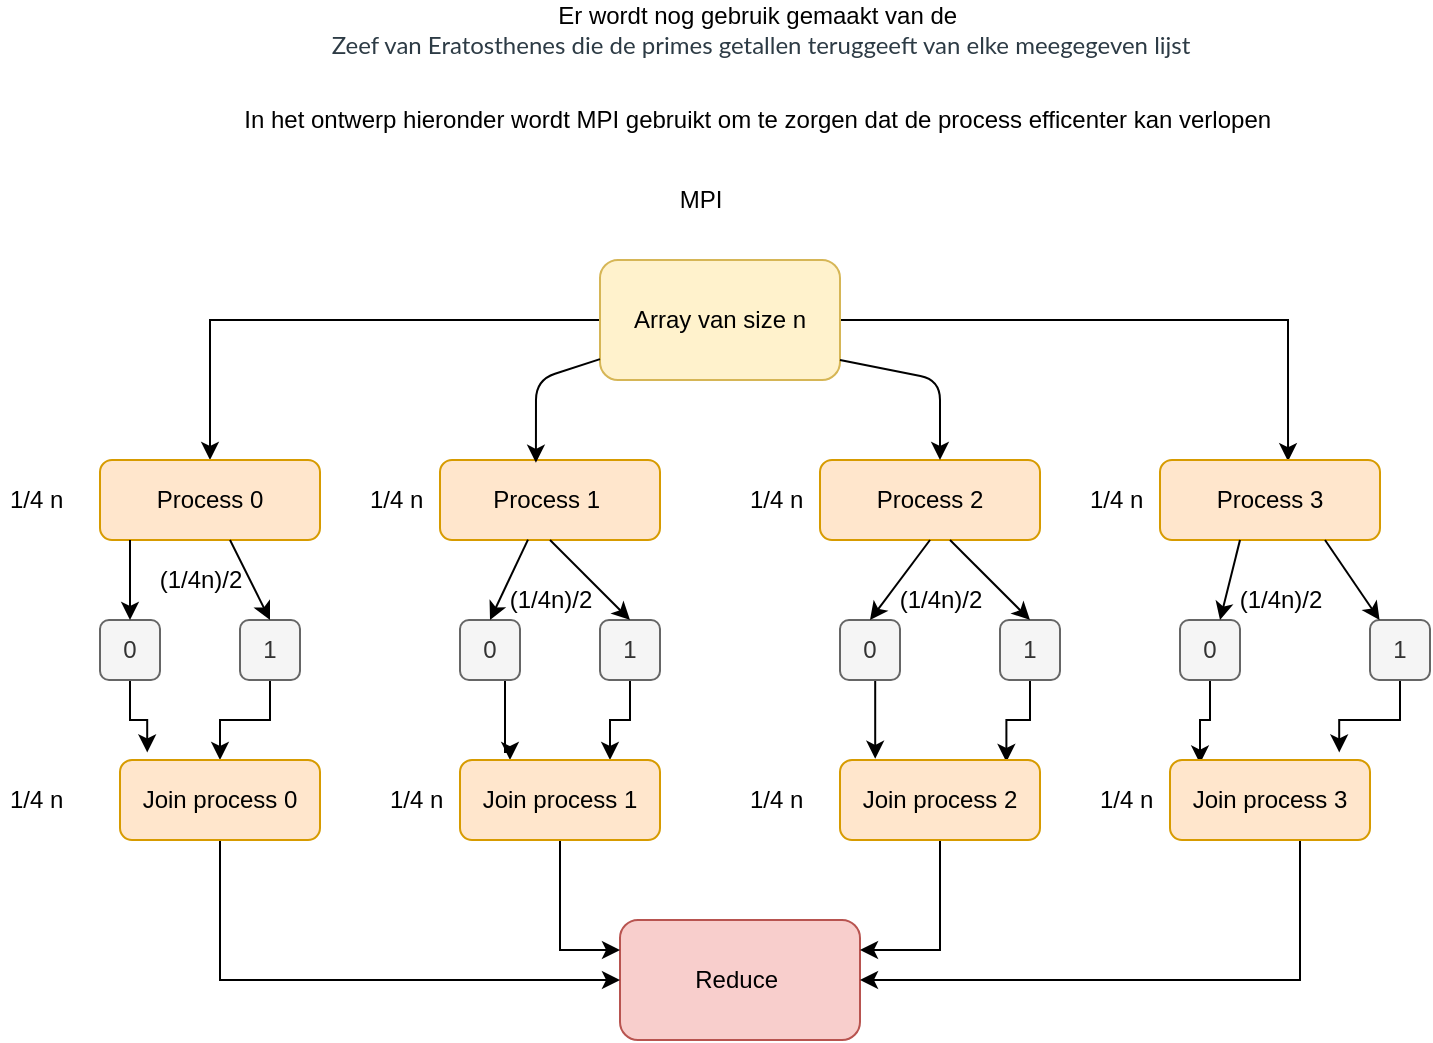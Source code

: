 <mxfile version="14.3.1" type="device"><diagram id="L464H5Qj-kOaAWnce5sg" name="Page-1"><mxGraphModel dx="1038" dy="580" grid="1" gridSize="10" guides="1" tooltips="1" connect="1" arrows="1" fold="1" page="1" pageScale="1" pageWidth="827" pageHeight="1169" math="0" shadow="0"><root><mxCell id="0"/><mxCell id="1" parent="0"/><mxCell id="F3CHC-MLrdHlSib9Jx_o-8" style="edgeStyle=orthogonalEdgeStyle;rounded=0;orthogonalLoop=1;jettySize=auto;html=1;" edge="1" parent="1" source="F3CHC-MLrdHlSib9Jx_o-1" target="F3CHC-MLrdHlSib9Jx_o-3"><mxGeometry relative="1" as="geometry"/></mxCell><mxCell id="F3CHC-MLrdHlSib9Jx_o-10" style="edgeStyle=orthogonalEdgeStyle;rounded=0;orthogonalLoop=1;jettySize=auto;html=1;exitX=1;exitY=0.5;exitDx=0;exitDy=0;entryX=0.582;entryY=0.015;entryDx=0;entryDy=0;entryPerimeter=0;" edge="1" parent="1" source="F3CHC-MLrdHlSib9Jx_o-1" target="F3CHC-MLrdHlSib9Jx_o-6"><mxGeometry relative="1" as="geometry"><Array as="points"><mxPoint x="654" y="190"/></Array></mxGeometry></mxCell><mxCell id="F3CHC-MLrdHlSib9Jx_o-1" value="Array van size n" style="rounded=1;whiteSpace=wrap;html=1;fillColor=#fff2cc;strokeColor=#d6b656;" vertex="1" parent="1"><mxGeometry x="310" y="160" width="120" height="60" as="geometry"/></mxCell><mxCell id="F3CHC-MLrdHlSib9Jx_o-2" style="edgeStyle=orthogonalEdgeStyle;rounded=0;orthogonalLoop=1;jettySize=auto;html=1;exitX=0.5;exitY=1;exitDx=0;exitDy=0;" edge="1" parent="1" source="F3CHC-MLrdHlSib9Jx_o-1" target="F3CHC-MLrdHlSib9Jx_o-1"><mxGeometry relative="1" as="geometry"/></mxCell><mxCell id="F3CHC-MLrdHlSib9Jx_o-3" value="Process 0" style="rounded=1;whiteSpace=wrap;html=1;fillColor=#ffe6cc;strokeColor=#d79b00;" vertex="1" parent="1"><mxGeometry x="60" y="260" width="110" height="40" as="geometry"/></mxCell><mxCell id="F3CHC-MLrdHlSib9Jx_o-4" value="Process 1&amp;nbsp;" style="rounded=1;whiteSpace=wrap;html=1;fillColor=#ffe6cc;strokeColor=#d79b00;" vertex="1" parent="1"><mxGeometry x="230" y="260" width="110" height="40" as="geometry"/></mxCell><mxCell id="F3CHC-MLrdHlSib9Jx_o-5" value="Process 2" style="rounded=1;whiteSpace=wrap;html=1;fillColor=#ffe6cc;strokeColor=#d79b00;" vertex="1" parent="1"><mxGeometry x="420" y="260" width="110" height="40" as="geometry"/></mxCell><mxCell id="F3CHC-MLrdHlSib9Jx_o-6" value="Process 3" style="rounded=1;whiteSpace=wrap;html=1;fillColor=#ffe6cc;strokeColor=#d79b00;" vertex="1" parent="1"><mxGeometry x="590" y="260" width="110" height="40" as="geometry"/></mxCell><mxCell id="F3CHC-MLrdHlSib9Jx_o-11" value="" style="endArrow=classic;html=1;" edge="1" parent="1"><mxGeometry width="50" height="50" relative="1" as="geometry"><mxPoint x="430" y="210" as="sourcePoint"/><mxPoint x="480" y="260" as="targetPoint"/><Array as="points"><mxPoint x="480" y="220"/></Array></mxGeometry></mxCell><mxCell id="F3CHC-MLrdHlSib9Jx_o-13" value="" style="endArrow=classic;html=1;entryX=0.436;entryY=0.035;entryDx=0;entryDy=0;entryPerimeter=0;" edge="1" parent="1" source="F3CHC-MLrdHlSib9Jx_o-1" target="F3CHC-MLrdHlSib9Jx_o-4"><mxGeometry width="50" height="50" relative="1" as="geometry"><mxPoint x="305" y="220" as="sourcePoint"/><mxPoint x="360" y="250" as="targetPoint"/><Array as="points"><mxPoint x="278" y="220"/></Array></mxGeometry></mxCell><mxCell id="F3CHC-MLrdHlSib9Jx_o-61" style="edgeStyle=orthogonalEdgeStyle;rounded=0;orthogonalLoop=1;jettySize=auto;html=1;entryX=0.136;entryY=-0.095;entryDx=0;entryDy=0;entryPerimeter=0;" edge="1" parent="1" source="F3CHC-MLrdHlSib9Jx_o-14" target="F3CHC-MLrdHlSib9Jx_o-52"><mxGeometry relative="1" as="geometry"/></mxCell><mxCell id="F3CHC-MLrdHlSib9Jx_o-14" value="0" style="rounded=1;whiteSpace=wrap;html=1;fillColor=#f5f5f5;strokeColor=#666666;fontColor=#333333;" vertex="1" parent="1"><mxGeometry x="60" y="340" width="30" height="30" as="geometry"/></mxCell><mxCell id="F3CHC-MLrdHlSib9Jx_o-62" style="edgeStyle=orthogonalEdgeStyle;rounded=0;orthogonalLoop=1;jettySize=auto;html=1;entryX=0.5;entryY=0;entryDx=0;entryDy=0;" edge="1" parent="1" source="F3CHC-MLrdHlSib9Jx_o-19" target="F3CHC-MLrdHlSib9Jx_o-52"><mxGeometry relative="1" as="geometry"/></mxCell><mxCell id="F3CHC-MLrdHlSib9Jx_o-19" value="1" style="rounded=1;whiteSpace=wrap;html=1;fillColor=#f5f5f5;strokeColor=#666666;fontColor=#333333;" vertex="1" parent="1"><mxGeometry x="130" y="340" width="30" height="30" as="geometry"/></mxCell><mxCell id="F3CHC-MLrdHlSib9Jx_o-65" style="edgeStyle=orthogonalEdgeStyle;rounded=0;orthogonalLoop=1;jettySize=auto;html=1;exitX=0.5;exitY=1;exitDx=0;exitDy=0;entryX=0.75;entryY=0;entryDx=0;entryDy=0;" edge="1" parent="1" source="F3CHC-MLrdHlSib9Jx_o-21" target="F3CHC-MLrdHlSib9Jx_o-55"><mxGeometry relative="1" as="geometry"/></mxCell><mxCell id="F3CHC-MLrdHlSib9Jx_o-21" value="1" style="rounded=1;whiteSpace=wrap;html=1;fillColor=#f5f5f5;strokeColor=#666666;fontColor=#333333;" vertex="1" parent="1"><mxGeometry x="310" y="340" width="30" height="30" as="geometry"/></mxCell><mxCell id="F3CHC-MLrdHlSib9Jx_o-64" style="edgeStyle=orthogonalEdgeStyle;rounded=0;orthogonalLoop=1;jettySize=auto;html=1;exitX=0.75;exitY=1;exitDx=0;exitDy=0;entryX=0.25;entryY=0;entryDx=0;entryDy=0;" edge="1" parent="1" source="F3CHC-MLrdHlSib9Jx_o-22" target="F3CHC-MLrdHlSib9Jx_o-55"><mxGeometry relative="1" as="geometry"><mxPoint x="273" y="406" as="targetPoint"/><Array as="points"><mxPoint x="263" y="406"/><mxPoint x="265" y="406"/></Array></mxGeometry></mxCell><mxCell id="F3CHC-MLrdHlSib9Jx_o-22" value="0" style="rounded=1;whiteSpace=wrap;html=1;fillColor=#f5f5f5;strokeColor=#666666;fontColor=#333333;" vertex="1" parent="1"><mxGeometry x="240" y="340" width="30" height="30" as="geometry"/></mxCell><mxCell id="F3CHC-MLrdHlSib9Jx_o-67" style="edgeStyle=orthogonalEdgeStyle;rounded=0;orthogonalLoop=1;jettySize=auto;html=1;exitX=0.5;exitY=1;exitDx=0;exitDy=0;entryX=0.176;entryY=-0.015;entryDx=0;entryDy=0;entryPerimeter=0;" edge="1" parent="1" source="F3CHC-MLrdHlSib9Jx_o-24" target="F3CHC-MLrdHlSib9Jx_o-56"><mxGeometry relative="1" as="geometry"/></mxCell><mxCell id="F3CHC-MLrdHlSib9Jx_o-24" value="0" style="rounded=1;whiteSpace=wrap;html=1;fillColor=#f5f5f5;strokeColor=#666666;fontColor=#333333;" vertex="1" parent="1"><mxGeometry x="430" y="340" width="30" height="30" as="geometry"/></mxCell><mxCell id="F3CHC-MLrdHlSib9Jx_o-77" style="edgeStyle=orthogonalEdgeStyle;rounded=0;orthogonalLoop=1;jettySize=auto;html=1;exitX=0.5;exitY=1;exitDx=0;exitDy=0;entryX=0.832;entryY=0.025;entryDx=0;entryDy=0;entryPerimeter=0;" edge="1" parent="1" source="F3CHC-MLrdHlSib9Jx_o-25" target="F3CHC-MLrdHlSib9Jx_o-56"><mxGeometry relative="1" as="geometry"/></mxCell><mxCell id="F3CHC-MLrdHlSib9Jx_o-25" value="1" style="rounded=1;whiteSpace=wrap;html=1;fillColor=#f5f5f5;strokeColor=#666666;fontColor=#333333;" vertex="1" parent="1"><mxGeometry x="510" y="340" width="30" height="30" as="geometry"/></mxCell><mxCell id="F3CHC-MLrdHlSib9Jx_o-70" style="edgeStyle=orthogonalEdgeStyle;rounded=0;orthogonalLoop=1;jettySize=auto;html=1;exitX=0.5;exitY=1;exitDx=0;exitDy=0;entryX=0.15;entryY=0.045;entryDx=0;entryDy=0;entryPerimeter=0;" edge="1" parent="1" source="F3CHC-MLrdHlSib9Jx_o-27" target="F3CHC-MLrdHlSib9Jx_o-57"><mxGeometry relative="1" as="geometry"/></mxCell><mxCell id="F3CHC-MLrdHlSib9Jx_o-27" value="0" style="rounded=1;whiteSpace=wrap;html=1;fillColor=#f5f5f5;strokeColor=#666666;fontColor=#333333;" vertex="1" parent="1"><mxGeometry x="600" y="340" width="30" height="30" as="geometry"/></mxCell><mxCell id="F3CHC-MLrdHlSib9Jx_o-71" style="edgeStyle=orthogonalEdgeStyle;rounded=0;orthogonalLoop=1;jettySize=auto;html=1;exitX=0.5;exitY=1;exitDx=0;exitDy=0;entryX=0.846;entryY=-0.095;entryDx=0;entryDy=0;entryPerimeter=0;" edge="1" parent="1" source="F3CHC-MLrdHlSib9Jx_o-28" target="F3CHC-MLrdHlSib9Jx_o-57"><mxGeometry relative="1" as="geometry"/></mxCell><mxCell id="F3CHC-MLrdHlSib9Jx_o-28" value="1" style="rounded=1;whiteSpace=wrap;html=1;fillColor=#f5f5f5;strokeColor=#666666;fontColor=#333333;" vertex="1" parent="1"><mxGeometry x="695" y="340" width="30" height="30" as="geometry"/></mxCell><mxCell id="F3CHC-MLrdHlSib9Jx_o-31" value="" style="endArrow=classic;html=1;entryX=0.5;entryY=0;entryDx=0;entryDy=0;" edge="1" parent="1" target="F3CHC-MLrdHlSib9Jx_o-14"><mxGeometry width="50" height="50" relative="1" as="geometry"><mxPoint x="75" y="300" as="sourcePoint"/><mxPoint x="120" y="250" as="targetPoint"/></mxGeometry></mxCell><mxCell id="F3CHC-MLrdHlSib9Jx_o-34" value="" style="endArrow=classic;html=1;entryX=0.5;entryY=0;entryDx=0;entryDy=0;" edge="1" parent="1" source="F3CHC-MLrdHlSib9Jx_o-3" target="F3CHC-MLrdHlSib9Jx_o-19"><mxGeometry width="50" height="50" relative="1" as="geometry"><mxPoint x="110" y="330" as="sourcePoint"/><mxPoint x="200" y="460" as="targetPoint"/></mxGeometry></mxCell><mxCell id="F3CHC-MLrdHlSib9Jx_o-36" value="" style="endArrow=classic;html=1;exitX=0.4;exitY=0.995;exitDx=0;exitDy=0;exitPerimeter=0;entryX=0.5;entryY=0;entryDx=0;entryDy=0;" edge="1" parent="1" source="F3CHC-MLrdHlSib9Jx_o-4" target="F3CHC-MLrdHlSib9Jx_o-22"><mxGeometry width="50" height="50" relative="1" as="geometry"><mxPoint x="240" y="340" as="sourcePoint"/><mxPoint x="290" y="290" as="targetPoint"/></mxGeometry></mxCell><mxCell id="F3CHC-MLrdHlSib9Jx_o-37" value="" style="endArrow=classic;html=1;exitX=0.5;exitY=1;exitDx=0;exitDy=0;entryX=0.5;entryY=0;entryDx=0;entryDy=0;" edge="1" parent="1" source="F3CHC-MLrdHlSib9Jx_o-4" target="F3CHC-MLrdHlSib9Jx_o-21"><mxGeometry width="50" height="50" relative="1" as="geometry"><mxPoint x="280" y="350" as="sourcePoint"/><mxPoint x="330" y="300" as="targetPoint"/><Array as="points"/></mxGeometry></mxCell><mxCell id="F3CHC-MLrdHlSib9Jx_o-39" value="" style="endArrow=classic;html=1;entryX=0.5;entryY=0;entryDx=0;entryDy=0;exitX=0.5;exitY=1;exitDx=0;exitDy=0;" edge="1" parent="1" source="F3CHC-MLrdHlSib9Jx_o-5" target="F3CHC-MLrdHlSib9Jx_o-24"><mxGeometry width="50" height="50" relative="1" as="geometry"><mxPoint x="445" y="300" as="sourcePoint"/><mxPoint x="490" y="300" as="targetPoint"/></mxGeometry></mxCell><mxCell id="F3CHC-MLrdHlSib9Jx_o-40" value="" style="endArrow=classic;html=1;entryX=0.5;entryY=0;entryDx=0;entryDy=0;" edge="1" parent="1" target="F3CHC-MLrdHlSib9Jx_o-25"><mxGeometry width="50" height="50" relative="1" as="geometry"><mxPoint x="485" y="300" as="sourcePoint"/><mxPoint x="510" y="320" as="targetPoint"/></mxGeometry></mxCell><mxCell id="F3CHC-MLrdHlSib9Jx_o-43" value="" style="endArrow=classic;html=1;exitX=0.75;exitY=1;exitDx=0;exitDy=0;" edge="1" parent="1" source="F3CHC-MLrdHlSib9Jx_o-6" target="F3CHC-MLrdHlSib9Jx_o-28"><mxGeometry width="50" height="50" relative="1" as="geometry"><mxPoint x="650" y="310" as="sourcePoint"/><mxPoint x="590" y="430" as="targetPoint"/></mxGeometry></mxCell><mxCell id="F3CHC-MLrdHlSib9Jx_o-47" value="1/4 n&amp;nbsp;" style="text;html=1;strokeColor=none;fillColor=none;align=center;verticalAlign=middle;whiteSpace=wrap;rounded=0;" vertex="1" parent="1"><mxGeometry x="10" y="270" width="40" height="20" as="geometry"/></mxCell><mxCell id="F3CHC-MLrdHlSib9Jx_o-48" value="1/4 n&amp;nbsp;" style="text;html=1;strokeColor=none;fillColor=none;align=center;verticalAlign=middle;whiteSpace=wrap;rounded=0;" vertex="1" parent="1"><mxGeometry x="550" y="270" width="40" height="20" as="geometry"/></mxCell><mxCell id="F3CHC-MLrdHlSib9Jx_o-49" value="1/4 n&amp;nbsp;" style="text;html=1;strokeColor=none;fillColor=none;align=center;verticalAlign=middle;whiteSpace=wrap;rounded=0;" vertex="1" parent="1"><mxGeometry x="380" y="270" width="40" height="20" as="geometry"/></mxCell><mxCell id="F3CHC-MLrdHlSib9Jx_o-50" value="1/4 n&amp;nbsp;" style="text;html=1;strokeColor=none;fillColor=none;align=center;verticalAlign=middle;whiteSpace=wrap;rounded=0;" vertex="1" parent="1"><mxGeometry x="190" y="270" width="40" height="20" as="geometry"/></mxCell><mxCell id="F3CHC-MLrdHlSib9Jx_o-51" value="Reduce&amp;nbsp;" style="rounded=1;whiteSpace=wrap;html=1;fillColor=#f8cecc;strokeColor=#b85450;" vertex="1" parent="1"><mxGeometry x="320" y="490" width="120" height="60" as="geometry"/></mxCell><mxCell id="F3CHC-MLrdHlSib9Jx_o-53" style="edgeStyle=orthogonalEdgeStyle;rounded=0;orthogonalLoop=1;jettySize=auto;html=1;" edge="1" parent="1" source="F3CHC-MLrdHlSib9Jx_o-52" target="F3CHC-MLrdHlSib9Jx_o-51"><mxGeometry relative="1" as="geometry"><Array as="points"><mxPoint x="120" y="520"/></Array></mxGeometry></mxCell><mxCell id="F3CHC-MLrdHlSib9Jx_o-52" value="Join process 0" style="rounded=1;whiteSpace=wrap;html=1;fillColor=#ffe6cc;strokeColor=#d79b00;" vertex="1" parent="1"><mxGeometry x="70" y="410" width="100" height="40" as="geometry"/></mxCell><mxCell id="F3CHC-MLrdHlSib9Jx_o-60" style="edgeStyle=orthogonalEdgeStyle;rounded=0;orthogonalLoop=1;jettySize=auto;html=1;entryX=0;entryY=0.25;entryDx=0;entryDy=0;" edge="1" parent="1" source="F3CHC-MLrdHlSib9Jx_o-55" target="F3CHC-MLrdHlSib9Jx_o-51"><mxGeometry relative="1" as="geometry"/></mxCell><mxCell id="F3CHC-MLrdHlSib9Jx_o-55" value="Join process 1" style="rounded=1;whiteSpace=wrap;html=1;fillColor=#ffe6cc;strokeColor=#d79b00;" vertex="1" parent="1"><mxGeometry x="240" y="410" width="100" height="40" as="geometry"/></mxCell><mxCell id="F3CHC-MLrdHlSib9Jx_o-59" style="edgeStyle=orthogonalEdgeStyle;rounded=0;orthogonalLoop=1;jettySize=auto;html=1;entryX=1;entryY=0.25;entryDx=0;entryDy=0;" edge="1" parent="1" source="F3CHC-MLrdHlSib9Jx_o-56" target="F3CHC-MLrdHlSib9Jx_o-51"><mxGeometry relative="1" as="geometry"/></mxCell><mxCell id="F3CHC-MLrdHlSib9Jx_o-56" value="Join process 2" style="rounded=1;whiteSpace=wrap;html=1;fillColor=#ffe6cc;strokeColor=#d79b00;" vertex="1" parent="1"><mxGeometry x="430" y="410" width="100" height="40" as="geometry"/></mxCell><mxCell id="F3CHC-MLrdHlSib9Jx_o-58" style="edgeStyle=orthogonalEdgeStyle;rounded=0;orthogonalLoop=1;jettySize=auto;html=1;" edge="1" parent="1" source="F3CHC-MLrdHlSib9Jx_o-57" target="F3CHC-MLrdHlSib9Jx_o-51"><mxGeometry relative="1" as="geometry"><Array as="points"><mxPoint x="660" y="520"/></Array></mxGeometry></mxCell><mxCell id="F3CHC-MLrdHlSib9Jx_o-57" value="Join process 3" style="rounded=1;whiteSpace=wrap;html=1;fillColor=#ffe6cc;strokeColor=#d79b00;" vertex="1" parent="1"><mxGeometry x="595" y="410" width="100" height="40" as="geometry"/></mxCell><mxCell id="F3CHC-MLrdHlSib9Jx_o-78" value="" style="endArrow=classic;html=1;entryX=0.5;entryY=0;entryDx=0;entryDy=0;exitX=0.5;exitY=1;exitDx=0;exitDy=0;" edge="1" parent="1"><mxGeometry width="50" height="50" relative="1" as="geometry"><mxPoint x="630" y="300" as="sourcePoint"/><mxPoint x="620" y="340" as="targetPoint"/></mxGeometry></mxCell><mxCell id="F3CHC-MLrdHlSib9Jx_o-79" value="(1/4n)/2" style="text;html=1;align=center;verticalAlign=middle;resizable=0;points=[];autosize=1;" vertex="1" parent="1"><mxGeometry x="80" y="310" width="60" height="20" as="geometry"/></mxCell><mxCell id="F3CHC-MLrdHlSib9Jx_o-81" value="(1/4n)/2" style="text;html=1;align=center;verticalAlign=middle;resizable=0;points=[];autosize=1;" vertex="1" parent="1"><mxGeometry x="255" y="320" width="60" height="20" as="geometry"/></mxCell><mxCell id="F3CHC-MLrdHlSib9Jx_o-82" value="(1/4n)/2" style="text;html=1;align=center;verticalAlign=middle;resizable=0;points=[];autosize=1;" vertex="1" parent="1"><mxGeometry x="450" y="320" width="60" height="20" as="geometry"/></mxCell><mxCell id="F3CHC-MLrdHlSib9Jx_o-83" value="(1/4n)/2" style="text;html=1;align=center;verticalAlign=middle;resizable=0;points=[];autosize=1;" vertex="1" parent="1"><mxGeometry x="620" y="320" width="60" height="20" as="geometry"/></mxCell><mxCell id="F3CHC-MLrdHlSib9Jx_o-85" value="1/4 n&amp;nbsp;" style="text;html=1;strokeColor=none;fillColor=none;align=center;verticalAlign=middle;whiteSpace=wrap;rounded=0;" vertex="1" parent="1"><mxGeometry x="10" y="420" width="40" height="20" as="geometry"/></mxCell><mxCell id="F3CHC-MLrdHlSib9Jx_o-86" value="1/4 n&amp;nbsp;" style="text;html=1;strokeColor=none;fillColor=none;align=center;verticalAlign=middle;whiteSpace=wrap;rounded=0;" vertex="1" parent="1"><mxGeometry x="380" y="420" width="40" height="20" as="geometry"/></mxCell><mxCell id="F3CHC-MLrdHlSib9Jx_o-87" value="1/4 n&amp;nbsp;" style="text;html=1;strokeColor=none;fillColor=none;align=center;verticalAlign=middle;whiteSpace=wrap;rounded=0;" vertex="1" parent="1"><mxGeometry x="555" y="420" width="40" height="20" as="geometry"/></mxCell><mxCell id="F3CHC-MLrdHlSib9Jx_o-88" value="1/4 n&amp;nbsp;" style="text;html=1;strokeColor=none;fillColor=none;align=center;verticalAlign=middle;whiteSpace=wrap;rounded=0;" vertex="1" parent="1"><mxGeometry x="200" y="420" width="40" height="20" as="geometry"/></mxCell><mxCell id="F3CHC-MLrdHlSib9Jx_o-90" value="MPI" style="text;html=1;align=center;verticalAlign=middle;resizable=0;points=[];autosize=1;" vertex="1" parent="1"><mxGeometry x="340" y="120" width="40" height="20" as="geometry"/></mxCell><mxCell id="F3CHC-MLrdHlSib9Jx_o-91" value="Er wordt nog gebruik gemaakt van de&amp;nbsp;&lt;p style=&quot;margin: 0px ; font-family: &amp;#34;lato extended&amp;#34; , &amp;#34;lato&amp;#34; , &amp;#34;helvetica neue&amp;#34; , &amp;#34;helvetica&amp;#34; , &amp;#34;arial&amp;#34; , sans-serif ; font-weight: normal ; line-height: 1.3 ; overflow-wrap: break-word ; color: rgb(45 , 59 , 69) ; background-color: rgb(255 , 255 , 255)&quot;&gt;&lt;font style=&quot;font-size: 12px&quot;&gt;Zeef van Eratosthenes die de primes getallen teruggeeft van elke meegegeven lijst&lt;/font&gt;&lt;/p&gt;" style="text;html=1;align=center;verticalAlign=middle;resizable=0;points=[];autosize=1;" vertex="1" parent="1"><mxGeometry x="160" y="30" width="460" height="30" as="geometry"/></mxCell><mxCell id="F3CHC-MLrdHlSib9Jx_o-93" value="In het ontwerp hieronder wordt MPI gebruikt om te zorgen dat de process efficenter kan verlopen&amp;nbsp;" style="text;html=1;align=center;verticalAlign=middle;resizable=0;points=[];autosize=1;" vertex="1" parent="1"><mxGeometry x="125" y="80" width="530" height="20" as="geometry"/></mxCell></root></mxGraphModel></diagram></mxfile>